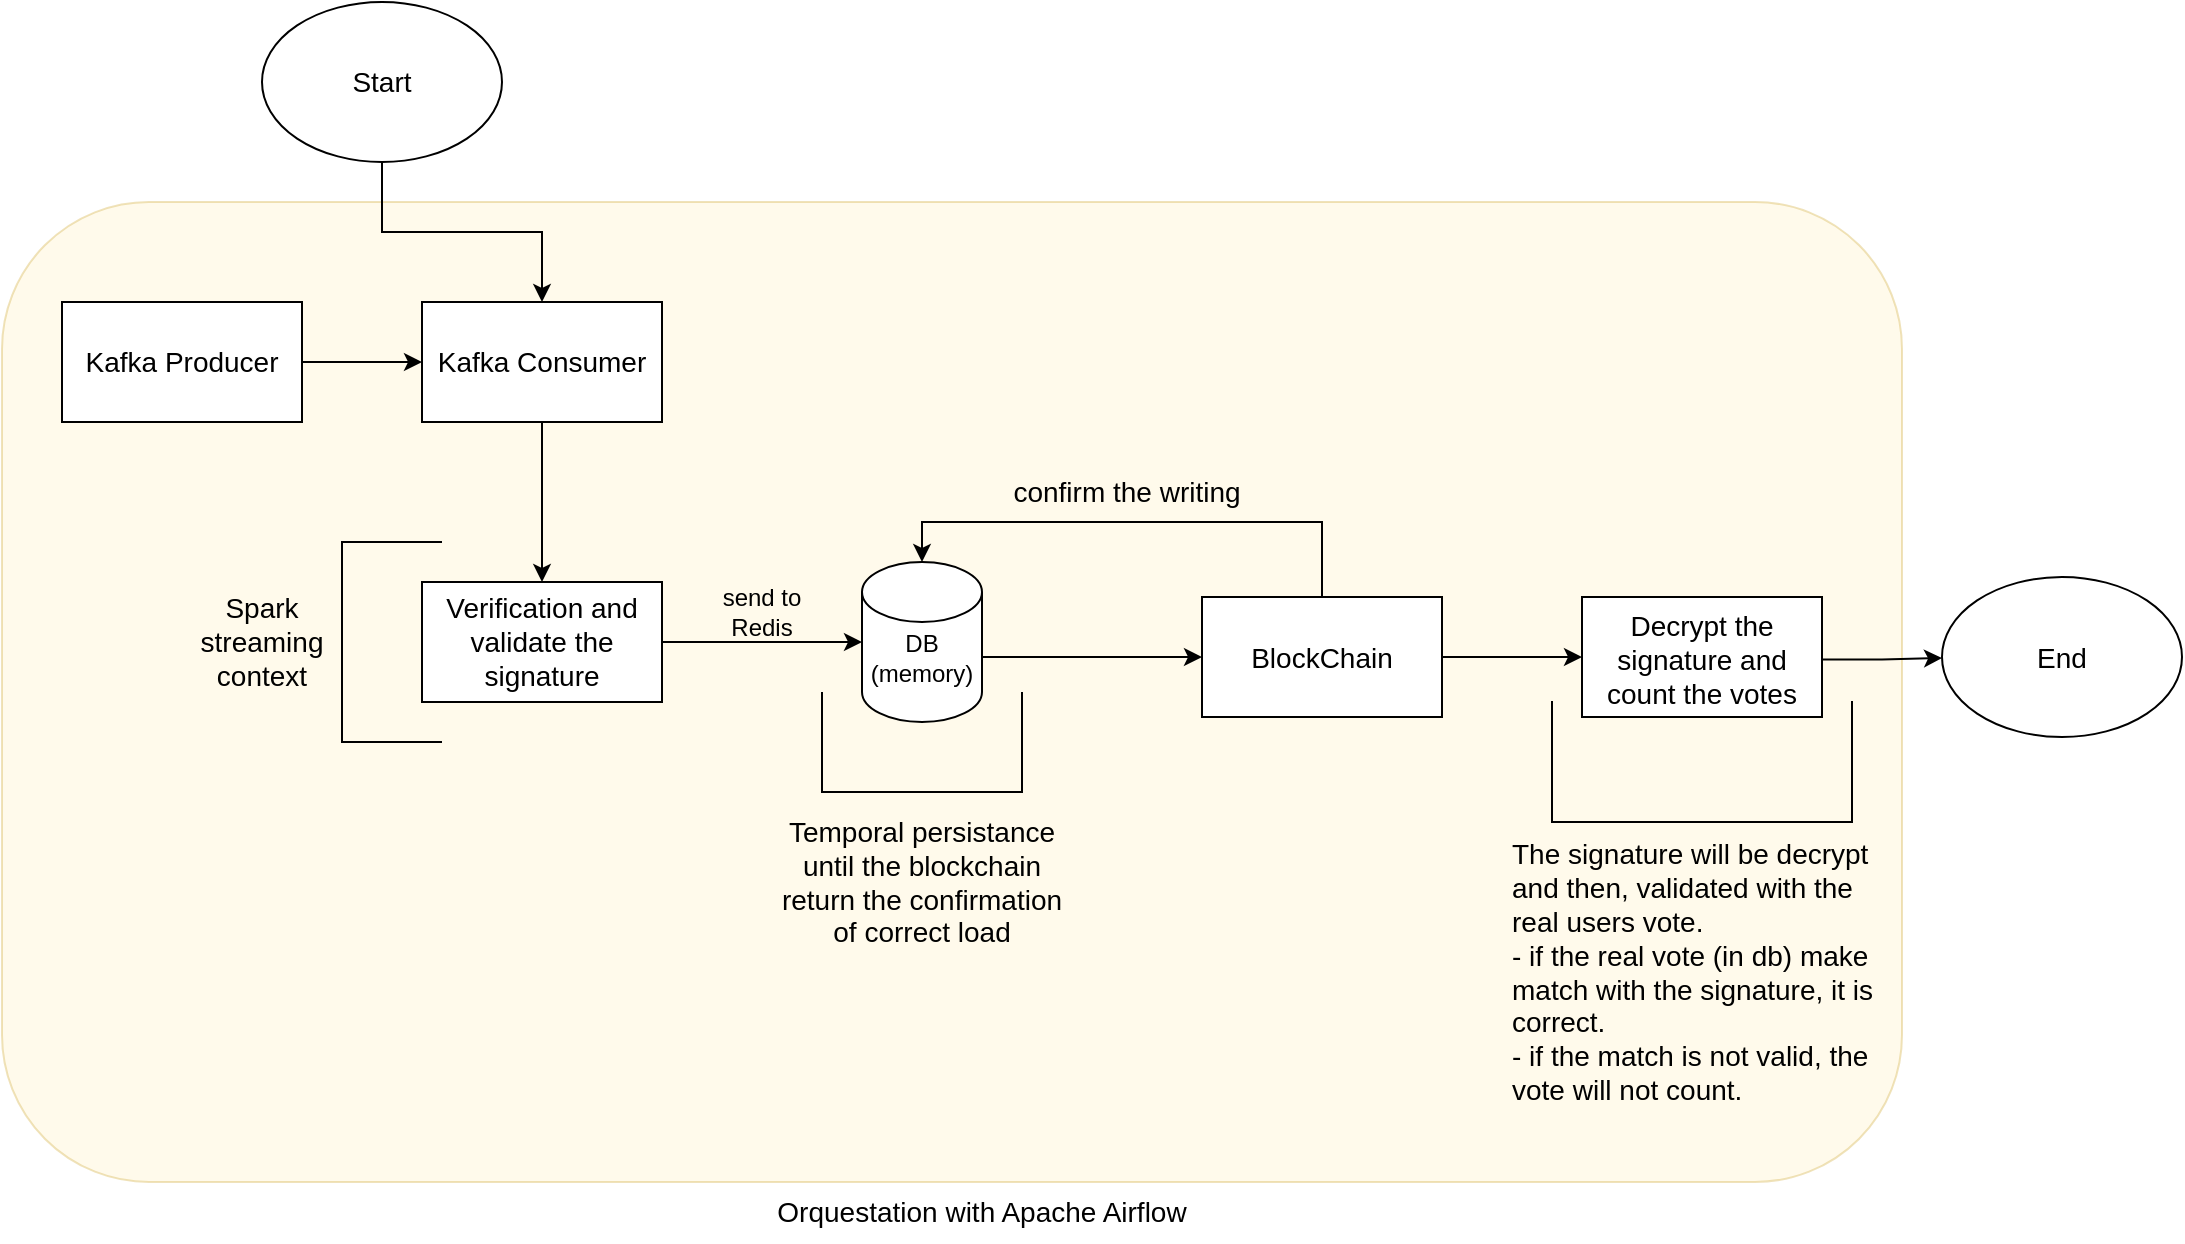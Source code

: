 <mxfile version="24.7.7">
  <diagram name="Página-1" id="wR5rpg4ATvwhX3SZ5CP1">
    <mxGraphModel dx="1877" dy="565" grid="1" gridSize="10" guides="1" tooltips="1" connect="1" arrows="1" fold="1" page="1" pageScale="1" pageWidth="827" pageHeight="1169" math="0" shadow="0">
      <root>
        <mxCell id="0" />
        <mxCell id="1" parent="0" />
        <mxCell id="TPwAu2DqvQ5dYHGIksQ9-1" value="" style="rounded=1;whiteSpace=wrap;html=1;fillColor=#fff2cc;strokeColor=#d6b656;opacity=40;" vertex="1" parent="1">
          <mxGeometry x="-30" y="180" width="950" height="490" as="geometry" />
        </mxCell>
        <mxCell id="oyKC4ICt6uIVDYOdOdBO-13" style="edgeStyle=orthogonalEdgeStyle;rounded=0;orthogonalLoop=1;jettySize=auto;html=1;exitX=0.5;exitY=1;exitDx=0;exitDy=0;entryX=0.5;entryY=0;entryDx=0;entryDy=0;" parent="1" source="oyKC4ICt6uIVDYOdOdBO-1" target="oyKC4ICt6uIVDYOdOdBO-11" edge="1">
          <mxGeometry relative="1" as="geometry" />
        </mxCell>
        <mxCell id="oyKC4ICt6uIVDYOdOdBO-1" value="" style="ellipse;whiteSpace=wrap;html=1;" parent="1" vertex="1">
          <mxGeometry x="100" y="80" width="120" height="80" as="geometry" />
        </mxCell>
        <mxCell id="oyKC4ICt6uIVDYOdOdBO-2" value="&lt;span style=&quot;font-size: 14px;&quot;&gt;Start&lt;/span&gt;" style="text;html=1;align=center;verticalAlign=middle;whiteSpace=wrap;rounded=0;" parent="1" vertex="1">
          <mxGeometry x="130" y="105" width="60" height="30" as="geometry" />
        </mxCell>
        <mxCell id="oyKC4ICt6uIVDYOdOdBO-3" value="" style="rounded=0;whiteSpace=wrap;html=1;" parent="1" vertex="1">
          <mxGeometry y="230" width="120" height="60" as="geometry" />
        </mxCell>
        <mxCell id="oyKC4ICt6uIVDYOdOdBO-16" value="" style="edgeStyle=orthogonalEdgeStyle;rounded=0;orthogonalLoop=1;jettySize=auto;html=1;" parent="1" source="oyKC4ICt6uIVDYOdOdBO-5" target="oyKC4ICt6uIVDYOdOdBO-14" edge="1">
          <mxGeometry relative="1" as="geometry" />
        </mxCell>
        <mxCell id="oyKC4ICt6uIVDYOdOdBO-5" value="&lt;font style=&quot;font-size: 14px;&quot;&gt;Kafka Producer&lt;/font&gt;" style="text;html=1;align=center;verticalAlign=middle;whiteSpace=wrap;rounded=0;" parent="1" vertex="1">
          <mxGeometry y="230" width="120" height="60" as="geometry" />
        </mxCell>
        <mxCell id="oyKC4ICt6uIVDYOdOdBO-6" value="&lt;font style=&quot;font-size: 14px;&quot;&gt;Verification and validate the signature&lt;/font&gt;" style="rounded=0;whiteSpace=wrap;html=1;" parent="1" vertex="1">
          <mxGeometry x="180" y="370" width="120" height="60" as="geometry" />
        </mxCell>
        <mxCell id="oyKC4ICt6uIVDYOdOdBO-9" value="" style="rounded=0;whiteSpace=wrap;html=1;" parent="1" vertex="1">
          <mxGeometry x="570" y="377.5" width="120" height="60" as="geometry" />
        </mxCell>
        <mxCell id="oyKC4ICt6uIVDYOdOdBO-11" value="" style="rounded=0;whiteSpace=wrap;html=1;" parent="1" vertex="1">
          <mxGeometry x="180" y="230" width="120" height="60" as="geometry" />
        </mxCell>
        <mxCell id="sLu-aOIJa3ZzHug4JrmT-1" value="" style="edgeStyle=orthogonalEdgeStyle;rounded=0;orthogonalLoop=1;jettySize=auto;html=1;" parent="1" source="oyKC4ICt6uIVDYOdOdBO-14" edge="1">
          <mxGeometry relative="1" as="geometry">
            <mxPoint x="240" y="370" as="targetPoint" />
          </mxGeometry>
        </mxCell>
        <mxCell id="oyKC4ICt6uIVDYOdOdBO-14" value="&lt;font style=&quot;font-size: 14px;&quot;&gt;Kafka Consumer&lt;/font&gt;" style="text;html=1;align=center;verticalAlign=middle;whiteSpace=wrap;rounded=0;" parent="1" vertex="1">
          <mxGeometry x="180" y="230" width="120" height="60" as="geometry" />
        </mxCell>
        <mxCell id="sLu-aOIJa3ZzHug4JrmT-17" value="" style="edgeStyle=orthogonalEdgeStyle;rounded=0;orthogonalLoop=1;jettySize=auto;html=1;" parent="1" source="oyKC4ICt6uIVDYOdOdBO-17" target="sLu-aOIJa3ZzHug4JrmT-16" edge="1">
          <mxGeometry relative="1" as="geometry" />
        </mxCell>
        <mxCell id="oyKC4ICt6uIVDYOdOdBO-17" value="&lt;font style=&quot;font-size: 14px;&quot;&gt;BlockChain&lt;/font&gt;" style="text;html=1;align=center;verticalAlign=middle;whiteSpace=wrap;rounded=0;" parent="1" vertex="1">
          <mxGeometry x="570" y="377.5" width="120" height="60" as="geometry" />
        </mxCell>
        <mxCell id="oyKC4ICt6uIVDYOdOdBO-18" value="" style="ellipse;whiteSpace=wrap;html=1;" parent="1" vertex="1">
          <mxGeometry x="940" y="367.5" width="120" height="80" as="geometry" />
        </mxCell>
        <mxCell id="oyKC4ICt6uIVDYOdOdBO-20" value="&lt;span style=&quot;font-size: 14px;&quot;&gt;End&lt;/span&gt;" style="text;html=1;align=center;verticalAlign=middle;whiteSpace=wrap;rounded=0;" parent="1" vertex="1">
          <mxGeometry x="970" y="392.5" width="60" height="30" as="geometry" />
        </mxCell>
        <mxCell id="sLu-aOIJa3ZzHug4JrmT-2" value="" style="strokeWidth=1;html=1;shape=mxgraph.flowchart.annotation_1;align=left;pointerEvents=1;" parent="1" vertex="1">
          <mxGeometry x="140" y="350" width="50" height="100" as="geometry" />
        </mxCell>
        <mxCell id="sLu-aOIJa3ZzHug4JrmT-3" value="&lt;font style=&quot;font-size: 14px;&quot;&gt;Spark streaming context&lt;/font&gt;" style="text;html=1;align=center;verticalAlign=middle;whiteSpace=wrap;rounded=0;" parent="1" vertex="1">
          <mxGeometry x="60" y="360" width="80" height="80" as="geometry" />
        </mxCell>
        <mxCell id="sLu-aOIJa3ZzHug4JrmT-5" value="" style="shape=cylinder3;whiteSpace=wrap;html=1;boundedLbl=1;backgroundOutline=1;size=15;" parent="1" vertex="1">
          <mxGeometry x="400" y="360" width="60" height="80" as="geometry" />
        </mxCell>
        <mxCell id="sLu-aOIJa3ZzHug4JrmT-6" style="edgeStyle=orthogonalEdgeStyle;rounded=0;orthogonalLoop=1;jettySize=auto;html=1;exitX=1;exitY=0.5;exitDx=0;exitDy=0;entryX=0;entryY=0.5;entryDx=0;entryDy=0;entryPerimeter=0;" parent="1" source="oyKC4ICt6uIVDYOdOdBO-6" target="sLu-aOIJa3ZzHug4JrmT-5" edge="1">
          <mxGeometry relative="1" as="geometry" />
        </mxCell>
        <mxCell id="sLu-aOIJa3ZzHug4JrmT-11" value="" style="edgeStyle=orthogonalEdgeStyle;rounded=0;orthogonalLoop=1;jettySize=auto;html=1;" parent="1" source="sLu-aOIJa3ZzHug4JrmT-7" target="oyKC4ICt6uIVDYOdOdBO-17" edge="1">
          <mxGeometry relative="1" as="geometry" />
        </mxCell>
        <mxCell id="sLu-aOIJa3ZzHug4JrmT-7" value="&lt;div&gt;DB&lt;/div&gt;&lt;div&gt;(memory)&lt;/div&gt;" style="text;html=1;align=center;verticalAlign=middle;whiteSpace=wrap;rounded=0;" parent="1" vertex="1">
          <mxGeometry x="400" y="385" width="60" height="45" as="geometry" />
        </mxCell>
        <mxCell id="sLu-aOIJa3ZzHug4JrmT-8" value="send to Redis" style="text;html=1;align=center;verticalAlign=middle;whiteSpace=wrap;rounded=0;" parent="1" vertex="1">
          <mxGeometry x="320" y="370" width="60" height="30" as="geometry" />
        </mxCell>
        <mxCell id="sLu-aOIJa3ZzHug4JrmT-9" value="" style="strokeWidth=1;html=1;shape=mxgraph.flowchart.annotation_1;align=left;pointerEvents=1;rotation=-90;" parent="1" vertex="1">
          <mxGeometry x="405" y="400" width="50" height="100" as="geometry" />
        </mxCell>
        <mxCell id="sLu-aOIJa3ZzHug4JrmT-10" value="&lt;font style=&quot;font-size: 14px;&quot;&gt;Temporal persistance until the blockchain return the confirmation of correct load&lt;/font&gt;" style="text;html=1;align=center;verticalAlign=middle;whiteSpace=wrap;rounded=0;" parent="1" vertex="1">
          <mxGeometry x="355" y="480" width="150" height="80" as="geometry" />
        </mxCell>
        <mxCell id="sLu-aOIJa3ZzHug4JrmT-14" style="edgeStyle=orthogonalEdgeStyle;rounded=0;orthogonalLoop=1;jettySize=auto;html=1;exitX=0.5;exitY=0;exitDx=0;exitDy=0;entryX=0.5;entryY=0;entryDx=0;entryDy=0;entryPerimeter=0;" parent="1" source="oyKC4ICt6uIVDYOdOdBO-17" target="sLu-aOIJa3ZzHug4JrmT-5" edge="1">
          <mxGeometry relative="1" as="geometry" />
        </mxCell>
        <mxCell id="sLu-aOIJa3ZzHug4JrmT-15" value="&lt;font style=&quot;font-size: 14px;&quot;&gt;confirm the writing&lt;/font&gt;" style="text;html=1;align=center;verticalAlign=middle;whiteSpace=wrap;rounded=0;" parent="1" vertex="1">
          <mxGeometry x="455" y="310" width="155" height="30" as="geometry" />
        </mxCell>
        <mxCell id="sLu-aOIJa3ZzHug4JrmT-16" value="" style="rounded=0;whiteSpace=wrap;html=1;" parent="1" vertex="1">
          <mxGeometry x="760" y="377.5" width="120" height="60" as="geometry" />
        </mxCell>
        <mxCell id="sLu-aOIJa3ZzHug4JrmT-19" value="" style="edgeStyle=orthogonalEdgeStyle;rounded=0;orthogonalLoop=1;jettySize=auto;html=1;" parent="1" source="sLu-aOIJa3ZzHug4JrmT-18" edge="1">
          <mxGeometry relative="1" as="geometry">
            <mxPoint x="940" y="408" as="targetPoint" />
          </mxGeometry>
        </mxCell>
        <mxCell id="sLu-aOIJa3ZzHug4JrmT-18" value="&lt;font style=&quot;font-size: 14px;&quot;&gt;Decrypt the signature and count the votes&lt;/font&gt;" style="text;html=1;align=center;verticalAlign=middle;whiteSpace=wrap;rounded=0;" parent="1" vertex="1">
          <mxGeometry x="760" y="377.5" width="120" height="62.5" as="geometry" />
        </mxCell>
        <mxCell id="sLu-aOIJa3ZzHug4JrmT-20" value="" style="shape=partialRectangle;whiteSpace=wrap;html=1;bottom=1;right=1;left=1;top=0;fillColor=none;routingCenterX=-0.5;" parent="1" vertex="1">
          <mxGeometry x="745" y="430" width="150" height="60" as="geometry" />
        </mxCell>
        <mxCell id="sLu-aOIJa3ZzHug4JrmT-22" value="&lt;font style=&quot;font-size: 14px;&quot;&gt;The signature will be decrypt and then, validated with the real users vote.&lt;/font&gt;&lt;div style=&quot;font-size: 14px;&quot;&gt;&lt;font style=&quot;font-size: 14px;&quot;&gt;- if the real vote (in db) make match with the signature, it is correct.&lt;/font&gt;&lt;/div&gt;&lt;div style=&quot;font-size: 14px;&quot;&gt;&lt;font style=&quot;font-size: 14px;&quot;&gt;- if the match is not valid, the vote will not count.&lt;/font&gt;&lt;/div&gt;" style="text;html=1;align=left;verticalAlign=middle;whiteSpace=wrap;rounded=0;" parent="1" vertex="1">
          <mxGeometry x="722.5" y="490" width="195" height="150" as="geometry" />
        </mxCell>
        <mxCell id="TPwAu2DqvQ5dYHGIksQ9-2" value="&lt;font style=&quot;font-size: 14px;&quot;&gt;Orquestation with Apache Airflow&lt;/font&gt;" style="text;html=1;align=center;verticalAlign=middle;whiteSpace=wrap;rounded=0;" vertex="1" parent="1">
          <mxGeometry x="350" y="670" width="220" height="30" as="geometry" />
        </mxCell>
      </root>
    </mxGraphModel>
  </diagram>
</mxfile>
